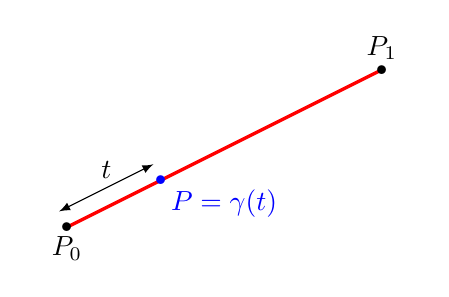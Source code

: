 ﻿\begin{tikzpicture}[scale=2]
\tikzset{
line/.style = {
 very thick
},
vector/.style = {
thick,-latex
},
dot/.style = {
insert path={
  node[scale=3]{.}
}
}
}
% coordinates
\def\xa{0}
\def\ya{0}
\def\xb{2}
\def\yb{1}

% la courbe
\path
  (\xa,\ya) coordinate (P0)
  (\xb,\yb) coordinate (P1)

;
\draw[red, line]
  (P0)  -- (P1)
;

    \pgfmathsetmacro{\t}{0.3}  % paramter t in [0,1]

    \pgfmathsetmacro{\xP}{ (1-\t)*\xa+\t*\xb }
    \pgfmathsetmacro{\yP}{  (1-\t)*\ya+\t*\yb }

    \path
      (\xP,\yP) coordinate (P)
    ;

    \draw[<->,>=latex]
      ($(P0)+(-0.05,0.1)$) -- ($(\xP,\yP)+(-0.05,0.1)$) node[midway,above]{$t$}
    ;


\path
  (P0) [dot] node[below]{$P_0$}
  (P1) [dot] node[above]{$P_1$}
  (P) [blue, dot] node[below right] {$P=\gamma(t)$}
;

\end{tikzpicture}